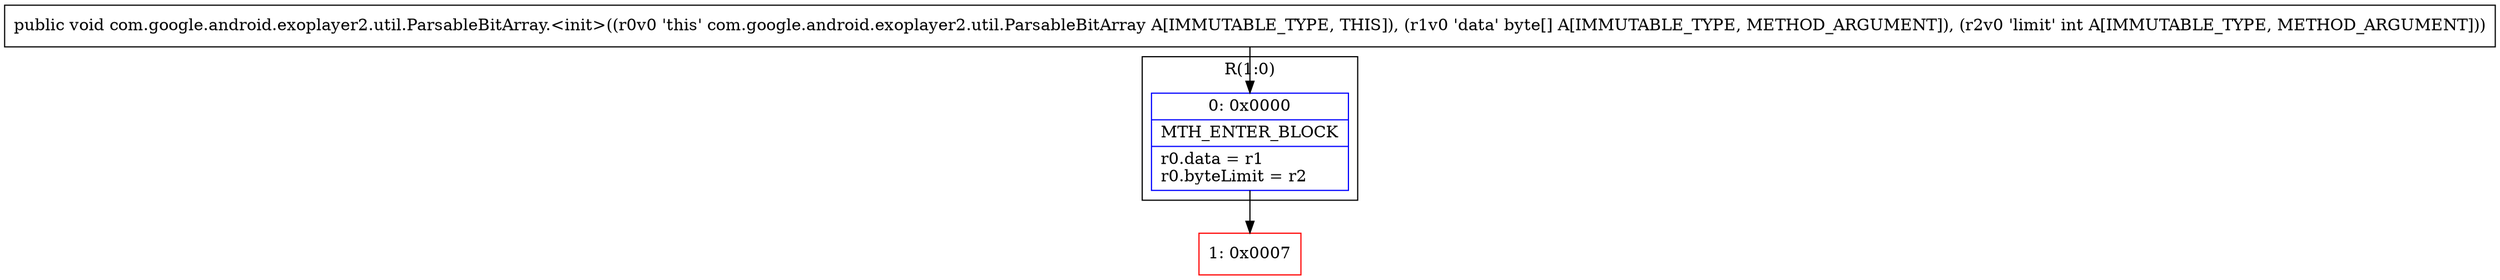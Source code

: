 digraph "CFG forcom.google.android.exoplayer2.util.ParsableBitArray.\<init\>([BI)V" {
subgraph cluster_Region_721120715 {
label = "R(1:0)";
node [shape=record,color=blue];
Node_0 [shape=record,label="{0\:\ 0x0000|MTH_ENTER_BLOCK\l|r0.data = r1\lr0.byteLimit = r2\l}"];
}
Node_1 [shape=record,color=red,label="{1\:\ 0x0007}"];
MethodNode[shape=record,label="{public void com.google.android.exoplayer2.util.ParsableBitArray.\<init\>((r0v0 'this' com.google.android.exoplayer2.util.ParsableBitArray A[IMMUTABLE_TYPE, THIS]), (r1v0 'data' byte[] A[IMMUTABLE_TYPE, METHOD_ARGUMENT]), (r2v0 'limit' int A[IMMUTABLE_TYPE, METHOD_ARGUMENT])) }"];
MethodNode -> Node_0;
Node_0 -> Node_1;
}

